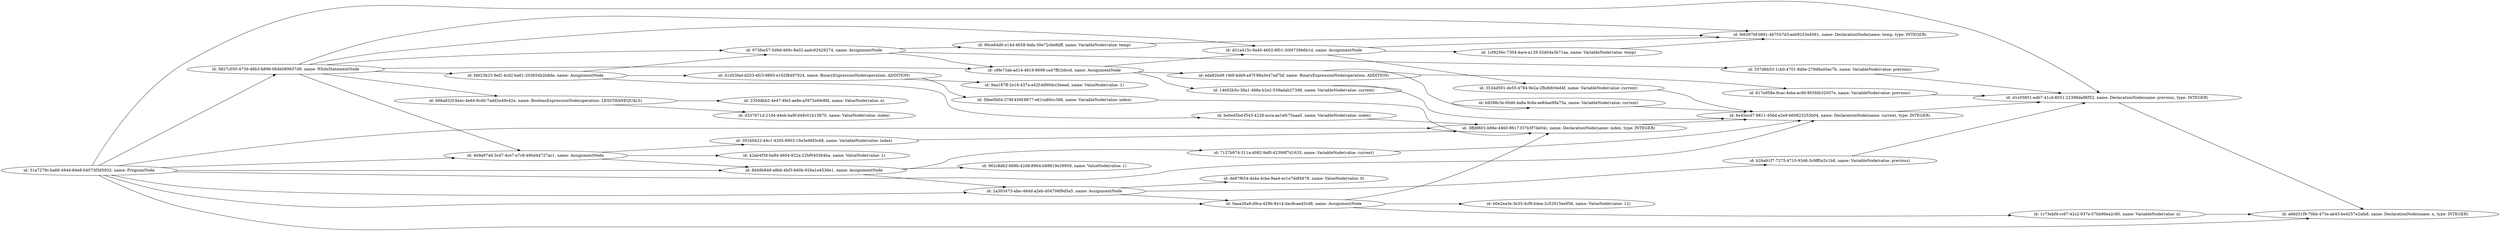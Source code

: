 digraph g {
	rankdir=LR
		"id: 1cf9256c-7304-4ace-a129-32d04a3b71aa, name: VariableNode(value: temp)" -> "id: fe6397bf-0891-4b7f-b7d3-aeb9253e4561, name: DeclarationNode(name: temp, type: INTEGER)"
		"id: 5827c050-4736-46b3-b896-084b089637d9, name: WhileStatementNode" -> "id: fd623b23-9ef1-4cd2-ba61-203654b2b8de, name: AssignmentNode"
		"id: 5827c050-4736-46b3-b896-084b089637d9, name: WhileStatementNode" -> "id: 973fee57-5d9d-469c-8a02-aadc92429274, name: AssignmentNode"
		"id: 5827c050-4736-46b3-b896-084b089637d9, name: WhileStatementNode" -> "id: 686a832f-9a4c-4e64-9cd0-7add2e49c42e, name: BooleanExpressionNode(operation: LESSTHANEQUALS)"
		"id: 5827c050-4736-46b3-b896-084b089637d9, name: WhileStatementNode" -> "id: d31a415c-9a40-4602-8f01-30f4739b6b1d, name: AssignmentNode"
		"id: 5827c050-4736-46b3-b896-084b089637d9, name: WhileStatementNode" -> "id: fe6397bf-0891-4b7f-b7d3-aeb9253e4561, name: DeclarationNode(name: temp, type: INTEGER)"
		"id: 5827c050-4736-46b3-b896-084b089637d9, name: WhileStatementNode" -> "id: c9fe73ab-ad14-4819-9698-ca47ffc2decd, name: AssignmentNode"
		"id: 5827c050-4736-46b3-b896-084b089637d9, name: WhileStatementNode" -> "id: 469a974d-3cd7-4ce7-a7c8-49bd44727ac1, name: AssignmentNode"
		"id: 686a832f-9a4c-4e64-9cd0-7add2e49c42e, name: BooleanExpressionNode(operation: LESSTHANEQUALS)" -> "id: d337671d-21d4-44eb-ba9f-d49c01b15870, name: ValueNode(value: index)"
		"id: 686a832f-9a4c-4e64-9cd0-7add2e49c42e, name: BooleanExpressionNode(operation: LESSTHANEQUALS)" -> "id: 2350dbb2-4e47-4fe5-ae8e-a5972e6fe8fd, name: ValueNode(value: n)"
		"id: 7137b974-311a-4082-9af0-42399f7d1633, name: VariableNode(value: current)" -> "id: 6e45ecd7-9811-456d-a2e9-b60823253b04, name: DeclarationNode(name: current, type: INTEGER)"
		"id: 14692b5c-36a1-488a-b2e2-539adab273d9, name: VariableNode(value: current)" -> "id: 6e45ecd7-9811-456d-a2e9-b60823253b04, name: DeclarationNode(name: current, type: INTEGER)"
		"id: 8d48b848-a8bb-4bf3-b60b-926a1e4536e1, name: AssignmentNode" -> "id: 2a303473-afac-46dd-a2eb-d04706f9d5a5, name: AssignmentNode"
		"id: 8d48b848-a8bb-4bf3-b60b-926a1e4536e1, name: AssignmentNode" -> "id: 7137b974-311a-4082-9af0-42399f7d1633, name: VariableNode(value: current)"
		"id: 8d48b848-a8bb-4bf3-b60b-926a1e4536e1, name: AssignmentNode" -> "id: 962c8db2-668b-42d8-8964-b88819e29959, name: ValueNode(value: 1)"
		"id: 0aaa26a9-d9ca-429b-8414-dac8caed3cd8, name: AssignmentNode" -> "id: b0e2ea3e-3e35-4cf9-bdea-2c52915ee956, name: ValueNode(value: 12)"
		"id: 0aaa26a9-d9ca-429b-8414-dac8caed3cd8, name: AssignmentNode" -> "id: 1c73ebf4-cc67-42c2-937e-57bb96ea2c80, name: VariableNode(value: n)"
		"id: 0aaa26a9-d9ca-429b-8414-dac8caed3cd8, name: AssignmentNode" -> "id: 3ffd9601-b86e-4460-9617-f37b3f7de04c, name: DeclarationNode(name: index, type: INTEGER)"
		"id: b9288c3e-00d6-4a8a-9c8a-ee84ae99a75a, name: VariableNode(value: current)" -> "id: 6e45ecd7-9811-456d-a2e9-b60823253b04, name: DeclarationNode(name: current, type: INTEGER)"
		"id: b26a91f7-7275-4710-93d6-3c9ff0a2c1b8, name: VariableNode(value: previous)" -> "id: d1e55851-edb7-41cd-8051-22398da96f52, name: DeclarationNode(name: previous, type: INTEGER)"
		"id: 2a303473-afac-46dd-a2eb-d04706f9d5a5, name: AssignmentNode" -> "id: 0aaa26a9-d9ca-429b-8414-dac8caed3cd8, name: AssignmentNode"
		"id: 2a303473-afac-46dd-a2eb-d04706f9d5a5, name: AssignmentNode" -> "id: b26a91f7-7275-4710-93d6-3c9ff0a2c1b8, name: VariableNode(value: previous)"
		"id: 2a303473-afac-46dd-a2eb-d04706f9d5a5, name: AssignmentNode" -> "id: de87f654-da4a-4cba-9aa4-ec1e7ddf4978, name: ValueNode(value: 0)"
		"id: d31a415c-9a40-4602-8f01-30f4739b6b1d, name: AssignmentNode" -> "id: 1cf9256c-7304-4ace-a129-32d04a3b71aa, name: VariableNode(value: temp)"
		"id: d31a415c-9a40-4602-8f01-30f4739b6b1d, name: AssignmentNode" -> "id: fe6397bf-0891-4b7f-b7d3-aeb9253e4561, name: DeclarationNode(name: temp, type: INTEGER)"
		"id: d31a415c-9a40-4602-8f01-30f4739b6b1d, name: AssignmentNode" -> "id: 3534d591-de55-4784-9e2a-2fbdbfc0ed4f, name: VariableNode(value: current)"
		"id: 3ffd9601-b86e-4460-9617-f37b3f7de04c, name: DeclarationNode(name: index, type: INTEGER)" -> "id: 6e45ecd7-9811-456d-a2e9-b60823253b04, name: DeclarationNode(name: current, type: INTEGER)"
		"id: be0ed5bd-f543-4228-acca-aa1efc75aaa5, name: VariableNode(value: index)" -> "id: 3ffd9601-b86e-4460-9617-f37b3f7de04c, name: DeclarationNode(name: index, type: INTEGER)"
		"id: c9fe73ab-ad14-4819-9698-ca47ffc2decd, name: AssignmentNode" -> "id: eda82bd9-19df-4db9-a47f-98a3e47ad7bf, name: BinaryExpressionNode(operation: ADDITION)"
		"id: c9fe73ab-ad14-4819-9698-ca47ffc2decd, name: AssignmentNode" -> "id: d31a415c-9a40-4602-8f01-30f4739b6b1d, name: AssignmentNode"
		"id: c9fe73ab-ad14-4819-9698-ca47ffc2decd, name: AssignmentNode" -> "id: 14692b5c-36a1-488a-b2e2-539adab273d9, name: VariableNode(value: current)"
		"id: 469a974d-3cd7-4ce7-a7c8-49bd44727ac1, name: AssignmentNode" -> "id: 42ab4f38-0a8d-4604-922a-22bf0403b4ba, name: ValueNode(value: 1)"
		"id: 469a974d-3cd7-4ce7-a7c8-49bd44727ac1, name: AssignmentNode" -> "id: 391b0422-44c1-4265-8953-19a5e9fd3c68, name: VariableNode(value: index)"
		"id: 469a974d-3cd7-4ce7-a7c8-49bd44727ac1, name: AssignmentNode" -> "id: 8d48b848-a8bb-4bf3-b60b-926a1e4536e1, name: AssignmentNode"
		"id: eda82bd9-19df-4db9-a47f-98a3e47ad7bf, name: BinaryExpressionNode(operation: ADDITION)" -> "id: b9288c3e-00d6-4a8a-9c8a-ee84ae99a75a, name: VariableNode(value: current)"
		"id: eda82bd9-19df-4db9-a47f-98a3e47ad7bf, name: BinaryExpressionNode(operation: ADDITION)" -> "id: 817e958e-9cac-4eba-ac90-805fdb32057e, name: VariableNode(value: previous)"
		"id: 31a7279c-ba66-4944-84e8-04073f3d5932, name: ProgramNode" -> "id: a66d31f9-70bb-473e-ab43-be4257e2afa8, name: DeclarationNode(name: n, type: INTEGER)"
		"id: 31a7279c-ba66-4944-84e8-04073f3d5932, name: ProgramNode" -> "id: 0aaa26a9-d9ca-429b-8414-dac8caed3cd8, name: AssignmentNode"
		"id: 31a7279c-ba66-4944-84e8-04073f3d5932, name: ProgramNode" -> "id: 2a303473-afac-46dd-a2eb-d04706f9d5a5, name: AssignmentNode"
		"id: 31a7279c-ba66-4944-84e8-04073f3d5932, name: ProgramNode" -> "id: 5827c050-4736-46b3-b896-084b089637d9, name: WhileStatementNode"
		"id: 31a7279c-ba66-4944-84e8-04073f3d5932, name: ProgramNode" -> "id: 6e45ecd7-9811-456d-a2e9-b60823253b04, name: DeclarationNode(name: current, type: INTEGER)"
		"id: 31a7279c-ba66-4944-84e8-04073f3d5932, name: ProgramNode" -> "id: 3ffd9601-b86e-4460-9617-f37b3f7de04c, name: DeclarationNode(name: index, type: INTEGER)"
		"id: 31a7279c-ba66-4944-84e8-04073f3d5932, name: ProgramNode" -> "id: d1e55851-edb7-41cd-8051-22398da96f52, name: DeclarationNode(name: previous, type: INTEGER)"
		"id: 31a7279c-ba66-4944-84e8-04073f3d5932, name: ProgramNode" -> "id: 8d48b848-a8bb-4bf3-b60b-926a1e4536e1, name: AssignmentNode"
		"id: 31a7279c-ba66-4944-84e8-04073f3d5932, name: ProgramNode" -> "id: 469a974d-3cd7-4ce7-a7c8-49bd44727ac1, name: AssignmentNode"
		"id: 557d6b53-1cb0-4701-8d6e-279d6a45ec7b, name: VariableNode(value: previous)" -> "id: d1e55851-edb7-41cd-8051-22398da96f52, name: DeclarationNode(name: previous, type: INTEGER)"
		"id: 3534d591-de55-4784-9e2a-2fbdbfc0ed4f, name: VariableNode(value: current)" -> "id: 6e45ecd7-9811-456d-a2e9-b60823253b04, name: DeclarationNode(name: current, type: INTEGER)"
		"id: 391b0422-44c1-4265-8953-19a5e9fd3c68, name: VariableNode(value: index)" -> "id: 3ffd9601-b86e-4460-9617-f37b3f7de04c, name: DeclarationNode(name: index, type: INTEGER)"
		"id: fd623b23-9ef1-4cd2-ba61-203654b2b8de, name: AssignmentNode" -> "id: 973fee57-5d9d-469c-8a02-aadc92429274, name: AssignmentNode"
		"id: fd623b23-9ef1-4cd2-ba61-203654b2b8de, name: AssignmentNode" -> "id: be0ed5bd-f543-4228-acca-aa1efc75aaa5, name: VariableNode(value: index)"
		"id: fd623b23-9ef1-4cd2-ba61-203654b2b8de, name: AssignmentNode" -> "id: d1d53fad-d203-4fc3-9865-e162f8497924, name: BinaryExpressionNode(operation: ADDITION)"
		"id: 817e958e-9cac-4eba-ac90-805fdb32057e, name: VariableNode(value: previous)" -> "id: d1e55851-edb7-41cd-8051-22398da96f52, name: DeclarationNode(name: previous, type: INTEGER)"
		"id: 973fee57-5d9d-469c-8a02-aadc92429274, name: AssignmentNode" -> "id: 90ce84d0-e14d-4658-9afa-30e72cbe8bff, name: VariableNode(value: temp)"
		"id: 973fee57-5d9d-469c-8a02-aadc92429274, name: AssignmentNode" -> "id: 557d6b53-1cb0-4701-8d6e-279d6a45ec7b, name: VariableNode(value: previous)"
		"id: 973fee57-5d9d-469c-8a02-aadc92429274, name: AssignmentNode" -> "id: c9fe73ab-ad14-4819-9698-ca47ffc2decd, name: AssignmentNode"
		"id: 90ce84d0-e14d-4658-9afa-30e72cbe8bff, name: VariableNode(value: temp)" -> "id: fe6397bf-0891-4b7f-b7d3-aeb9253e4561, name: DeclarationNode(name: temp, type: INTEGER)"
		"id: 1c73ebf4-cc67-42c2-937e-57bb96ea2c80, name: VariableNode(value: n)" -> "id: a66d31f9-70bb-473e-ab43-be4257e2afa8, name: DeclarationNode(name: n, type: INTEGER)"
		"id: 58ee0b04-378f-456f-9677-e61ca80cc386, name: VariableNode(value: index)" -> "id: 3ffd9601-b86e-4460-9617-f37b3f7de04c, name: DeclarationNode(name: index, type: INTEGER)"
		"id: 6e45ecd7-9811-456d-a2e9-b60823253b04, name: DeclarationNode(name: current, type: INTEGER)" -> "id: d1e55851-edb7-41cd-8051-22398da96f52, name: DeclarationNode(name: previous, type: INTEGER)"
		"id: d1e55851-edb7-41cd-8051-22398da96f52, name: DeclarationNode(name: previous, type: INTEGER)" -> "id: a66d31f9-70bb-473e-ab43-be4257e2afa8, name: DeclarationNode(name: n, type: INTEGER)"
		"id: d1d53fad-d203-4fc3-9865-e162f8497924, name: BinaryExpressionNode(operation: ADDITION)" -> "id: 58ee0b04-378f-456f-9677-e61ca80cc386, name: VariableNode(value: index)"
		"id: d1d53fad-d203-4fc3-9865-e162f8497924, name: BinaryExpressionNode(operation: ADDITION)" -> "id: 9aa187ff-2e18-437a-a42f-dd90dcc5eead, name: ValueNode(value: 1)"
}